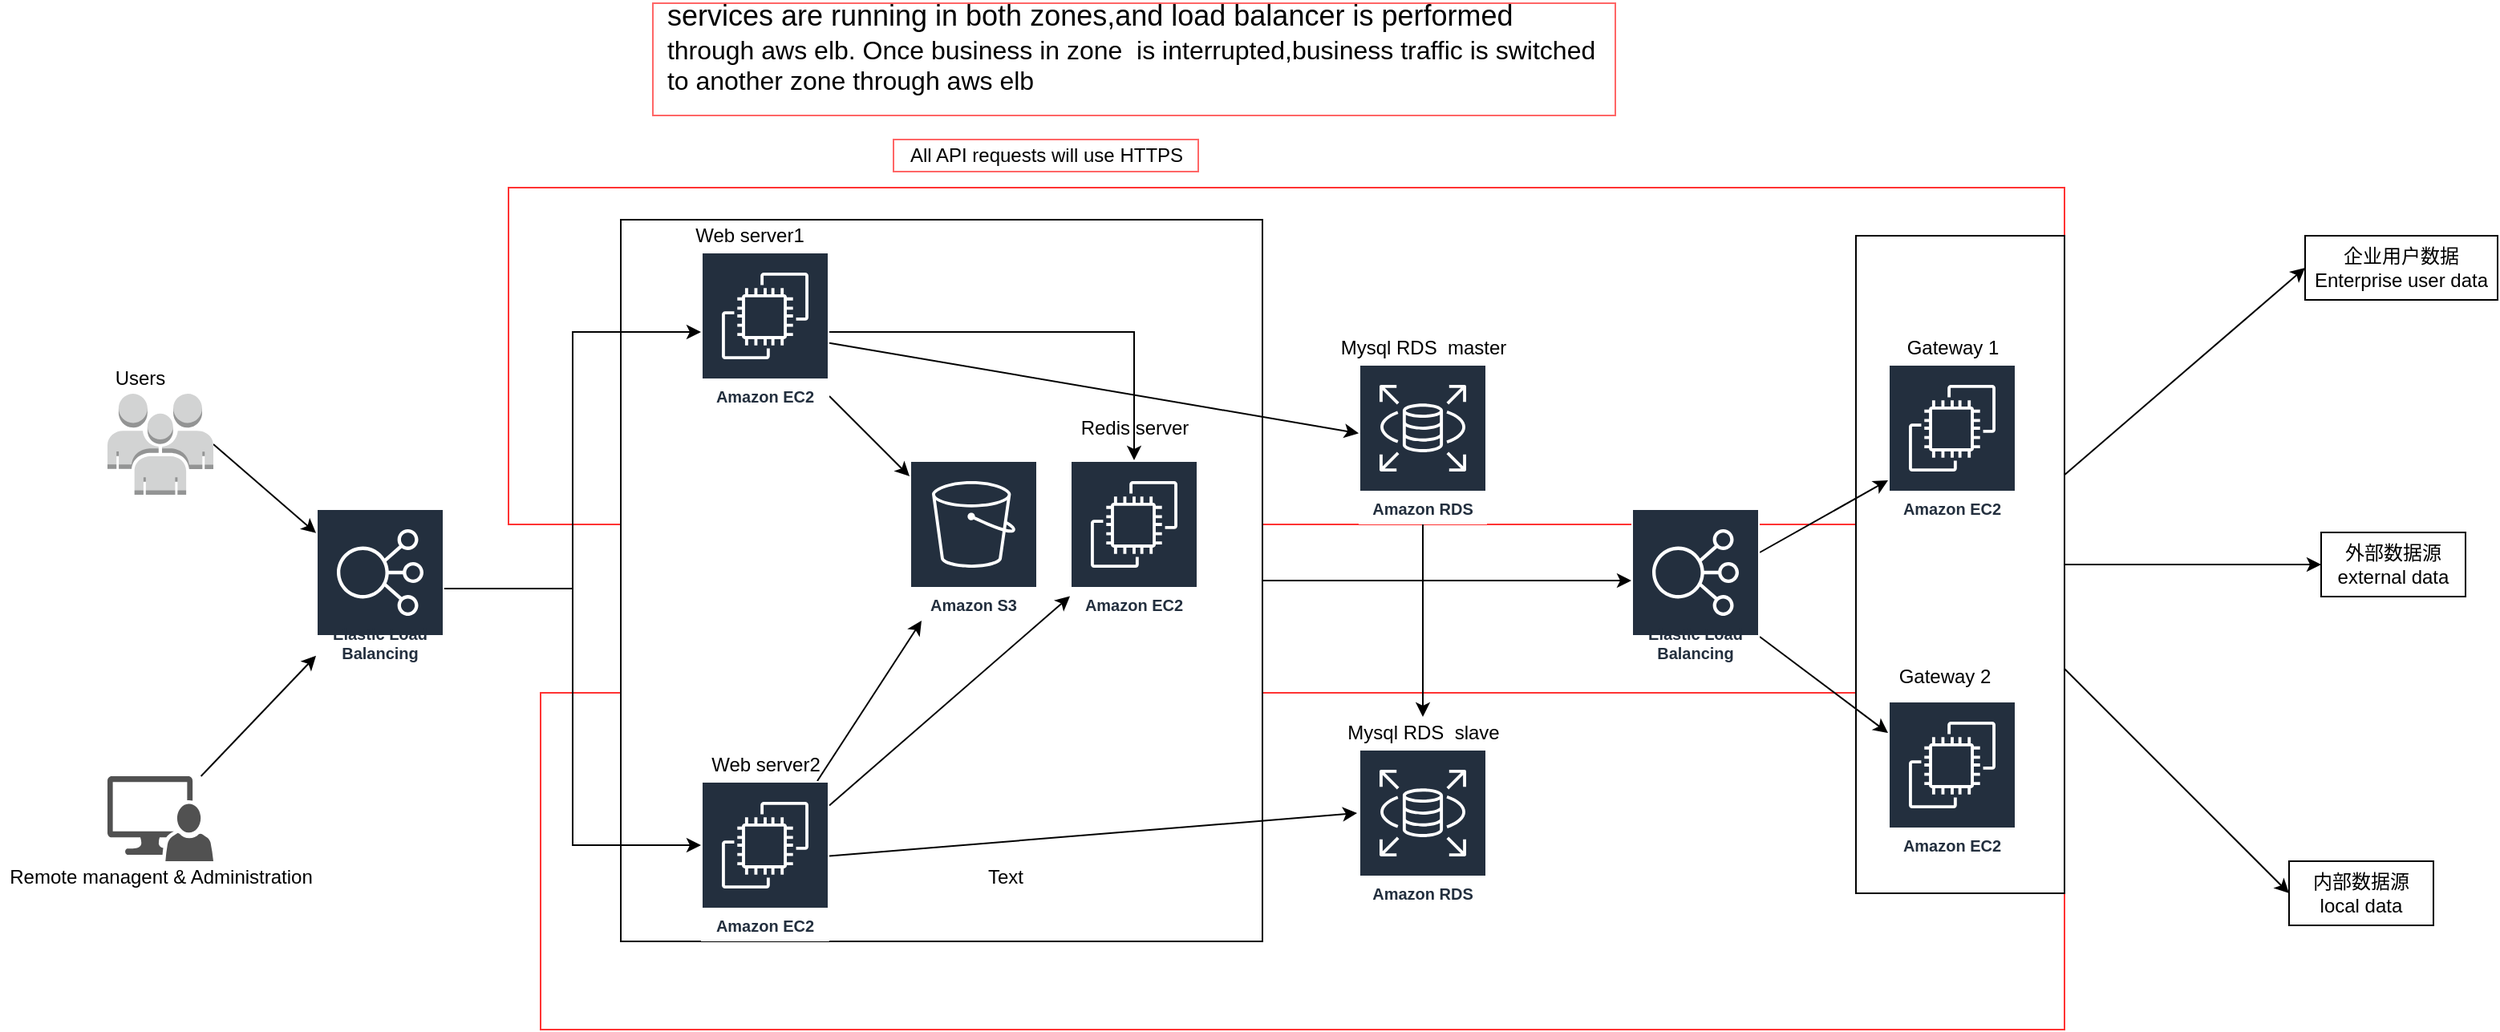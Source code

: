 <mxfile version="13.8.1" type="github">
  <diagram id="rOJX3hNZijKMgnFqBjje" name="Page-1">
    <mxGraphModel dx="1108" dy="450" grid="1" gridSize="10" guides="1" tooltips="1" connect="1" arrows="1" fold="1" page="1" pageScale="1" pageWidth="827" pageHeight="1169" math="0" shadow="0">
      <root>
        <mxCell id="0" />
        <mxCell id="1" parent="0" />
        <mxCell id="Zm7VVup-Eee8MABnJSml-62" value="" style="shape=table;html=1;whiteSpace=wrap;startSize=0;container=1;collapsible=0;childLayout=tableLayout;strokeColor=#FF3333;" parent="1" vertex="1">
          <mxGeometry x="490" y="605" width="950" height="210" as="geometry" />
        </mxCell>
        <mxCell id="Zm7VVup-Eee8MABnJSml-63" value="" style="shape=partialRectangle;html=1;whiteSpace=wrap;collapsible=0;dropTarget=0;pointerEvents=0;fillColor=none;top=0;left=0;bottom=0;right=0;points=[[0,0.5],[1,0.5]];portConstraint=eastwest;" parent="Zm7VVup-Eee8MABnJSml-62" vertex="1">
          <mxGeometry width="950" height="210" as="geometry" />
        </mxCell>
        <mxCell id="Zm7VVup-Eee8MABnJSml-64" value="" style="shape=partialRectangle;html=1;whiteSpace=wrap;connectable=0;overflow=hidden;fillColor=none;top=0;left=0;bottom=0;right=0;strokeColor=#FF3333;" parent="Zm7VVup-Eee8MABnJSml-63" vertex="1">
          <mxGeometry width="950" height="210" as="geometry" />
        </mxCell>
        <mxCell id="Zm7VVup-Eee8MABnJSml-59" value="" style="shape=table;html=1;whiteSpace=wrap;startSize=0;container=1;collapsible=0;childLayout=tableLayout;strokeColor=#FF3333;" parent="1" vertex="1">
          <mxGeometry x="470" y="290" width="970" height="210" as="geometry" />
        </mxCell>
        <mxCell id="Zm7VVup-Eee8MABnJSml-60" value="" style="shape=partialRectangle;html=1;whiteSpace=wrap;collapsible=0;dropTarget=0;pointerEvents=0;fillColor=none;top=0;left=0;bottom=0;right=0;points=[[0,0.5],[1,0.5]];portConstraint=eastwest;" parent="Zm7VVup-Eee8MABnJSml-59" vertex="1">
          <mxGeometry width="970" height="210" as="geometry" />
        </mxCell>
        <mxCell id="Zm7VVup-Eee8MABnJSml-61" value="" style="shape=partialRectangle;html=1;whiteSpace=wrap;connectable=0;overflow=hidden;fillColor=none;top=0;left=0;bottom=0;right=0;strokeColor=#FF3333;" parent="Zm7VVup-Eee8MABnJSml-60" vertex="1">
          <mxGeometry width="970" height="210" as="geometry" />
        </mxCell>
        <mxCell id="Zm7VVup-Eee8MABnJSml-47" style="edgeStyle=none;rounded=0;orthogonalLoop=1;jettySize=auto;html=1;entryX=0;entryY=0.5;entryDx=0;entryDy=0;" parent="1" source="Zm7VVup-Eee8MABnJSml-43" target="Zm7VVup-Eee8MABnJSml-57" edge="1">
          <mxGeometry relative="1" as="geometry">
            <mxPoint x="1560" y="330" as="targetPoint" />
          </mxGeometry>
        </mxCell>
        <mxCell id="Zm7VVup-Eee8MABnJSml-48" style="edgeStyle=none;rounded=0;orthogonalLoop=1;jettySize=auto;html=1;entryX=0;entryY=0.5;entryDx=0;entryDy=0;" parent="1" source="Zm7VVup-Eee8MABnJSml-43" target="Zm7VVup-Eee8MABnJSml-51" edge="1">
          <mxGeometry relative="1" as="geometry">
            <mxPoint x="1560" y="720" as="targetPoint" />
          </mxGeometry>
        </mxCell>
        <mxCell id="Zm7VVup-Eee8MABnJSml-43" value="" style="shape=table;html=1;whiteSpace=wrap;startSize=0;container=1;collapsible=0;childLayout=tableLayout;" parent="1" vertex="1">
          <mxGeometry x="1310" y="320" width="130" height="410" as="geometry" />
        </mxCell>
        <mxCell id="Zm7VVup-Eee8MABnJSml-44" value="" style="shape=partialRectangle;html=1;whiteSpace=wrap;collapsible=0;dropTarget=0;pointerEvents=0;fillColor=none;top=0;left=0;bottom=0;right=0;points=[[0,0.5],[1,0.5]];portConstraint=eastwest;" parent="Zm7VVup-Eee8MABnJSml-43" vertex="1">
          <mxGeometry width="130" height="410" as="geometry" />
        </mxCell>
        <mxCell id="Zm7VVup-Eee8MABnJSml-45" value="" style="shape=partialRectangle;html=1;whiteSpace=wrap;connectable=0;overflow=hidden;fillColor=none;top=0;left=0;bottom=0;right=0;" parent="Zm7VVup-Eee8MABnJSml-44" vertex="1">
          <mxGeometry width="130" height="410" as="geometry" />
        </mxCell>
        <mxCell id="Zm7VVup-Eee8MABnJSml-33" style="edgeStyle=none;rounded=0;orthogonalLoop=1;jettySize=auto;html=1;" parent="1" source="Zm7VVup-Eee8MABnJSml-30" edge="1">
          <mxGeometry relative="1" as="geometry">
            <mxPoint x="1170" y="535" as="targetPoint" />
          </mxGeometry>
        </mxCell>
        <mxCell id="Zm7VVup-Eee8MABnJSml-30" value="" style="shape=table;html=1;whiteSpace=wrap;startSize=0;container=1;collapsible=0;childLayout=tableLayout;" parent="1" vertex="1">
          <mxGeometry x="540" y="310" width="400" height="450" as="geometry" />
        </mxCell>
        <mxCell id="Zm7VVup-Eee8MABnJSml-31" value="" style="shape=partialRectangle;html=1;whiteSpace=wrap;collapsible=0;dropTarget=0;pointerEvents=0;fillColor=none;top=0;left=0;bottom=0;right=0;points=[[0,0.5],[1,0.5]];portConstraint=eastwest;" parent="Zm7VVup-Eee8MABnJSml-30" vertex="1">
          <mxGeometry width="400" height="450" as="geometry" />
        </mxCell>
        <mxCell id="Zm7VVup-Eee8MABnJSml-32" value="" style="shape=partialRectangle;html=1;whiteSpace=wrap;connectable=0;overflow=hidden;fillColor=none;top=0;left=0;bottom=0;right=0;" parent="Zm7VVup-Eee8MABnJSml-31" vertex="1">
          <mxGeometry width="400" height="450" as="geometry" />
        </mxCell>
        <mxCell id="Zm7VVup-Eee8MABnJSml-2" style="edgeStyle=orthogonalEdgeStyle;rounded=0;orthogonalLoop=1;jettySize=auto;html=1;entryX=0;entryY=0.4;entryDx=0;entryDy=0;entryPerimeter=0;" parent="1" source="Zm7VVup-Eee8MABnJSml-1" target="Zm7VVup-Eee8MABnJSml-10" edge="1">
          <mxGeometry relative="1" as="geometry">
            <mxPoint x="580" y="716.5" as="targetPoint" />
            <mxPoint x="290" y="600" as="sourcePoint" />
          </mxGeometry>
        </mxCell>
        <mxCell id="Zm7VVup-Eee8MABnJSml-5" style="edgeStyle=orthogonalEdgeStyle;rounded=0;orthogonalLoop=1;jettySize=auto;html=1;entryX=0;entryY=0.5;entryDx=0;entryDy=0;entryPerimeter=0;" parent="1" source="Zm7VVup-Eee8MABnJSml-1" target="Zm7VVup-Eee8MABnJSml-9" edge="1">
          <mxGeometry relative="1" as="geometry">
            <mxPoint x="570" y="260" as="targetPoint" />
          </mxGeometry>
        </mxCell>
        <mxCell id="Zm7VVup-Eee8MABnJSml-1" value="Elastic Load Balancing" style="outlineConnect=0;fontColor=#232F3E;gradientColor=none;strokeColor=#ffffff;fillColor=#232F3E;dashed=0;verticalLabelPosition=middle;verticalAlign=bottom;align=center;html=1;whiteSpace=wrap;fontSize=10;fontStyle=1;spacing=3;shape=mxgraph.aws4.productIcon;prIcon=mxgraph.aws4.elastic_load_balancing;" parent="1" vertex="1">
          <mxGeometry x="350" y="490" width="80" height="100" as="geometry" />
        </mxCell>
        <mxCell id="Zm7VVup-Eee8MABnJSml-8" value="Amazon S3" style="outlineConnect=0;fontColor=#232F3E;gradientColor=none;strokeColor=#ffffff;fillColor=#232F3E;dashed=0;verticalLabelPosition=middle;verticalAlign=bottom;align=center;html=1;whiteSpace=wrap;fontSize=10;fontStyle=1;spacing=3;shape=mxgraph.aws4.productIcon;prIcon=mxgraph.aws4.s3;" parent="1" vertex="1">
          <mxGeometry x="720" y="460" width="80" height="100" as="geometry" />
        </mxCell>
        <mxCell id="Zm7VVup-Eee8MABnJSml-12" style="edgeStyle=orthogonalEdgeStyle;rounded=0;orthogonalLoop=1;jettySize=auto;html=1;" parent="1" source="Zm7VVup-Eee8MABnJSml-9" target="Zm7VVup-Eee8MABnJSml-11" edge="1">
          <mxGeometry relative="1" as="geometry" />
        </mxCell>
        <mxCell id="Zm7VVup-Eee8MABnJSml-13" style="edgeStyle=none;rounded=0;orthogonalLoop=1;jettySize=auto;html=1;" parent="1" source="Zm7VVup-Eee8MABnJSml-9" target="Zm7VVup-Eee8MABnJSml-8" edge="1">
          <mxGeometry relative="1" as="geometry" />
        </mxCell>
        <mxCell id="Zm7VVup-Eee8MABnJSml-28" style="edgeStyle=none;rounded=0;orthogonalLoop=1;jettySize=auto;html=1;" parent="1" source="Zm7VVup-Eee8MABnJSml-9" edge="1">
          <mxGeometry relative="1" as="geometry">
            <mxPoint x="1000" y="443.171" as="targetPoint" />
          </mxGeometry>
        </mxCell>
        <mxCell id="Zm7VVup-Eee8MABnJSml-9" value="Amazon EC2" style="outlineConnect=0;fontColor=#232F3E;gradientColor=none;strokeColor=#ffffff;fillColor=#232F3E;dashed=0;verticalLabelPosition=middle;verticalAlign=bottom;align=center;html=1;whiteSpace=wrap;fontSize=10;fontStyle=1;spacing=3;shape=mxgraph.aws4.productIcon;prIcon=mxgraph.aws4.ec2;" parent="1" vertex="1">
          <mxGeometry x="590" y="330" width="80" height="100" as="geometry" />
        </mxCell>
        <mxCell id="Zm7VVup-Eee8MABnJSml-16" style="edgeStyle=none;rounded=0;orthogonalLoop=1;jettySize=auto;html=1;" parent="1" source="Zm7VVup-Eee8MABnJSml-10" target="Zm7VVup-Eee8MABnJSml-8" edge="1">
          <mxGeometry relative="1" as="geometry" />
        </mxCell>
        <mxCell id="Zm7VVup-Eee8MABnJSml-17" style="edgeStyle=none;rounded=0;orthogonalLoop=1;jettySize=auto;html=1;" parent="1" source="Zm7VVup-Eee8MABnJSml-10" target="Zm7VVup-Eee8MABnJSml-11" edge="1">
          <mxGeometry relative="1" as="geometry" />
        </mxCell>
        <mxCell id="Zm7VVup-Eee8MABnJSml-26" style="edgeStyle=none;rounded=0;orthogonalLoop=1;jettySize=auto;html=1;entryX=-0.012;entryY=0.4;entryDx=0;entryDy=0;entryPerimeter=0;" parent="1" source="Zm7VVup-Eee8MABnJSml-10" edge="1">
          <mxGeometry relative="1" as="geometry">
            <mxPoint x="999.04" y="680" as="targetPoint" />
          </mxGeometry>
        </mxCell>
        <mxCell id="Zm7VVup-Eee8MABnJSml-10" value="Amazon EC2" style="outlineConnect=0;fontColor=#232F3E;gradientColor=none;strokeColor=#ffffff;fillColor=#232F3E;dashed=0;verticalLabelPosition=middle;verticalAlign=bottom;align=center;html=1;whiteSpace=wrap;fontSize=10;fontStyle=1;spacing=3;shape=mxgraph.aws4.productIcon;prIcon=mxgraph.aws4.ec2;" parent="1" vertex="1">
          <mxGeometry x="590" y="660" width="80" height="100" as="geometry" />
        </mxCell>
        <mxCell id="Zm7VVup-Eee8MABnJSml-11" value="Amazon EC2" style="outlineConnect=0;fontColor=#232F3E;gradientColor=none;strokeColor=#ffffff;fillColor=#232F3E;dashed=0;verticalLabelPosition=middle;verticalAlign=bottom;align=center;html=1;whiteSpace=wrap;fontSize=10;fontStyle=1;spacing=3;shape=mxgraph.aws4.productIcon;prIcon=mxgraph.aws4.ec2;" parent="1" vertex="1">
          <mxGeometry x="820" y="460" width="80" height="100" as="geometry" />
        </mxCell>
        <mxCell id="Zm7VVup-Eee8MABnJSml-14" value="Redis server" style="text;html=1;resizable=0;autosize=1;align=center;verticalAlign=middle;points=[];fillColor=none;strokeColor=none;rounded=0;" parent="1" vertex="1">
          <mxGeometry x="820" y="430" width="80" height="20" as="geometry" />
        </mxCell>
        <mxCell id="Zm7VVup-Eee8MABnJSml-18" value="Web server1" style="text;html=1;resizable=0;autosize=1;align=center;verticalAlign=middle;points=[];fillColor=none;strokeColor=none;rounded=0;" parent="1" vertex="1">
          <mxGeometry x="580" y="310" width="80" height="20" as="geometry" />
        </mxCell>
        <mxCell id="Zm7VVup-Eee8MABnJSml-19" value="Web server2" style="text;html=1;resizable=0;autosize=1;align=center;verticalAlign=middle;points=[];fillColor=none;strokeColor=none;rounded=0;" parent="1" vertex="1">
          <mxGeometry x="590" y="640" width="80" height="20" as="geometry" />
        </mxCell>
        <mxCell id="Zm7VVup-Eee8MABnJSml-29" style="edgeStyle=none;rounded=0;orthogonalLoop=1;jettySize=auto;html=1;" parent="1" target="Zm7VVup-Eee8MABnJSml-25" edge="1">
          <mxGeometry relative="1" as="geometry">
            <mxPoint x="1040" y="500" as="sourcePoint" />
          </mxGeometry>
        </mxCell>
        <mxCell id="Zm7VVup-Eee8MABnJSml-22" value="Mysql RDS&amp;nbsp; master" style="text;html=1;resizable=0;autosize=1;align=center;verticalAlign=middle;points=[];fillColor=none;strokeColor=none;rounded=0;" parent="1" vertex="1">
          <mxGeometry x="980" y="380" width="120" height="20" as="geometry" />
        </mxCell>
        <mxCell id="Zm7VVup-Eee8MABnJSml-25" value="Mysql RDS&amp;nbsp; slave" style="text;html=1;resizable=0;autosize=1;align=center;verticalAlign=middle;points=[];fillColor=none;strokeColor=none;rounded=0;" parent="1" vertex="1">
          <mxGeometry x="985" y="620" width="110" height="20" as="geometry" />
        </mxCell>
        <mxCell id="Zm7VVup-Eee8MABnJSml-37" style="edgeStyle=none;rounded=0;orthogonalLoop=1;jettySize=auto;html=1;" parent="1" source="Zm7VVup-Eee8MABnJSml-34" target="Zm7VVup-Eee8MABnJSml-35" edge="1">
          <mxGeometry relative="1" as="geometry" />
        </mxCell>
        <mxCell id="Zm7VVup-Eee8MABnJSml-38" style="edgeStyle=none;rounded=0;orthogonalLoop=1;jettySize=auto;html=1;" parent="1" source="Zm7VVup-Eee8MABnJSml-34" target="Zm7VVup-Eee8MABnJSml-36" edge="1">
          <mxGeometry relative="1" as="geometry" />
        </mxCell>
        <mxCell id="Zm7VVup-Eee8MABnJSml-34" value="Elastic Load Balancing" style="outlineConnect=0;fontColor=#232F3E;gradientColor=none;strokeColor=#ffffff;fillColor=#232F3E;dashed=0;verticalLabelPosition=middle;verticalAlign=bottom;align=center;html=1;whiteSpace=wrap;fontSize=10;fontStyle=1;spacing=3;shape=mxgraph.aws4.productIcon;prIcon=mxgraph.aws4.elastic_load_balancing;" parent="1" vertex="1">
          <mxGeometry x="1170" y="490" width="80" height="100" as="geometry" />
        </mxCell>
        <mxCell id="Zm7VVup-Eee8MABnJSml-35" value="Amazon EC2" style="outlineConnect=0;fontColor=#232F3E;gradientColor=none;strokeColor=#ffffff;fillColor=#232F3E;dashed=0;verticalLabelPosition=middle;verticalAlign=bottom;align=center;html=1;whiteSpace=wrap;fontSize=10;fontStyle=1;spacing=3;shape=mxgraph.aws4.productIcon;prIcon=mxgraph.aws4.ec2;" parent="1" vertex="1">
          <mxGeometry x="1330" y="400" width="80" height="100" as="geometry" />
        </mxCell>
        <mxCell id="Zm7VVup-Eee8MABnJSml-36" value="Amazon EC2" style="outlineConnect=0;fontColor=#232F3E;gradientColor=none;strokeColor=#ffffff;fillColor=#232F3E;dashed=0;verticalLabelPosition=middle;verticalAlign=bottom;align=center;html=1;whiteSpace=wrap;fontSize=10;fontStyle=1;spacing=3;shape=mxgraph.aws4.productIcon;prIcon=mxgraph.aws4.ec2;" parent="1" vertex="1">
          <mxGeometry x="1330" y="610" width="80" height="100" as="geometry" />
        </mxCell>
        <mxCell id="Zm7VVup-Eee8MABnJSml-39" value="Gateway 1" style="text;html=1;resizable=0;autosize=1;align=center;verticalAlign=middle;points=[];fillColor=none;strokeColor=none;rounded=0;" parent="1" vertex="1">
          <mxGeometry x="1335" y="380" width="70" height="20" as="geometry" />
        </mxCell>
        <mxCell id="Zm7VVup-Eee8MABnJSml-42" value="Gateway 2" style="text;html=1;resizable=0;autosize=1;align=center;verticalAlign=middle;points=[];fillColor=none;strokeColor=none;rounded=0;" parent="1" vertex="1">
          <mxGeometry x="1330" y="585" width="70" height="20" as="geometry" />
        </mxCell>
        <mxCell id="Zm7VVup-Eee8MABnJSml-49" style="edgeStyle=none;rounded=0;orthogonalLoop=1;jettySize=auto;html=1;" parent="1" source="Zm7VVup-Eee8MABnJSml-44" edge="1">
          <mxGeometry relative="1" as="geometry">
            <mxPoint x="1600" y="525" as="targetPoint" />
          </mxGeometry>
        </mxCell>
        <mxCell id="Zm7VVup-Eee8MABnJSml-50" value="" style="shape=table;html=1;whiteSpace=wrap;startSize=0;container=1;collapsible=0;childLayout=tableLayout;" parent="1" vertex="1">
          <mxGeometry x="1580" y="710" width="90" height="40" as="geometry" />
        </mxCell>
        <mxCell id="Zm7VVup-Eee8MABnJSml-51" value="" style="shape=partialRectangle;html=1;whiteSpace=wrap;collapsible=0;dropTarget=0;pointerEvents=0;fillColor=none;top=0;left=0;bottom=0;right=0;points=[[0,0.5],[1,0.5]];portConstraint=eastwest;" parent="Zm7VVup-Eee8MABnJSml-50" vertex="1">
          <mxGeometry width="90" height="40" as="geometry" />
        </mxCell>
        <mxCell id="Zm7VVup-Eee8MABnJSml-52" value="内部数据源&lt;br&gt;local data" style="shape=partialRectangle;html=1;whiteSpace=wrap;connectable=0;overflow=hidden;fillColor=none;top=0;left=0;bottom=0;right=0;" parent="Zm7VVup-Eee8MABnJSml-51" vertex="1">
          <mxGeometry width="90" height="40" as="geometry" />
        </mxCell>
        <mxCell id="Zm7VVup-Eee8MABnJSml-53" value="" style="shape=table;html=1;whiteSpace=wrap;startSize=0;container=1;collapsible=0;childLayout=tableLayout;" parent="1" vertex="1">
          <mxGeometry x="1600" y="505" width="90" height="40" as="geometry" />
        </mxCell>
        <mxCell id="Zm7VVup-Eee8MABnJSml-54" value="" style="shape=partialRectangle;html=1;whiteSpace=wrap;collapsible=0;dropTarget=0;pointerEvents=0;fillColor=none;top=0;left=0;bottom=0;right=0;points=[[0,0.5],[1,0.5]];portConstraint=eastwest;" parent="Zm7VVup-Eee8MABnJSml-53" vertex="1">
          <mxGeometry width="90" height="40" as="geometry" />
        </mxCell>
        <mxCell id="Zm7VVup-Eee8MABnJSml-55" value="外部数据源&lt;br&gt;external data" style="shape=partialRectangle;html=1;whiteSpace=wrap;connectable=0;overflow=hidden;fillColor=none;top=0;left=0;bottom=0;right=0;" parent="Zm7VVup-Eee8MABnJSml-54" vertex="1">
          <mxGeometry width="90" height="40" as="geometry" />
        </mxCell>
        <mxCell id="Zm7VVup-Eee8MABnJSml-56" value="" style="shape=table;html=1;whiteSpace=wrap;startSize=0;container=1;collapsible=0;childLayout=tableLayout;" parent="1" vertex="1">
          <mxGeometry x="1590" y="320" width="120" height="40" as="geometry" />
        </mxCell>
        <mxCell id="Zm7VVup-Eee8MABnJSml-57" value="" style="shape=partialRectangle;html=1;whiteSpace=wrap;collapsible=0;dropTarget=0;pointerEvents=0;fillColor=none;top=0;left=0;bottom=0;right=0;points=[[0,0.5],[1,0.5]];portConstraint=eastwest;" parent="Zm7VVup-Eee8MABnJSml-56" vertex="1">
          <mxGeometry width="120" height="40" as="geometry" />
        </mxCell>
        <mxCell id="Zm7VVup-Eee8MABnJSml-58" value="企业用户数据&lt;br&gt;Enterprise user data" style="shape=partialRectangle;html=1;whiteSpace=wrap;connectable=0;overflow=hidden;fillColor=none;top=0;left=0;bottom=0;right=0;" parent="Zm7VVup-Eee8MABnJSml-57" vertex="1">
          <mxGeometry width="120" height="40" as="geometry" />
        </mxCell>
        <mxCell id="Zm7VVup-Eee8MABnJSml-68" value="&lt;div style=&quot;text-align: justify&quot;&gt;&lt;/div&gt;&lt;font&gt;&lt;div style=&quot;text-align: justify&quot;&gt;&lt;font style=&quot;font-size: 18px&quot;&gt;services are running in both zones,and load balancer is performed&lt;/font&gt;&lt;/div&gt;&lt;div style=&quot;text-align: justify&quot;&gt;&lt;span&gt;&lt;font size=&quot;3&quot;&gt;through aws elb. Once business in zone&amp;nbsp; is interrupted,business traffic is switched&amp;nbsp;&lt;/font&gt;&lt;/span&gt;&lt;/div&gt;&lt;div style=&quot;text-align: justify&quot;&gt;&lt;span&gt;&lt;font size=&quot;3&quot;&gt;to another zone through aws elb&amp;nbsp;&lt;/font&gt;&lt;/span&gt;&lt;/div&gt;&lt;br&gt;&lt;/font&gt;" style="text;html=1;resizable=0;autosize=1;align=center;verticalAlign=middle;points=[];fillColor=none;strokeColor=#FF6666;rounded=0;" parent="1" vertex="1">
          <mxGeometry x="560" y="175" width="600" height="70" as="geometry" />
        </mxCell>
        <mxCell id="Zm7VVup-Eee8MABnJSml-72" style="edgeStyle=none;rounded=0;orthogonalLoop=1;jettySize=auto;html=1;exitX=1;exitY=0.5;exitDx=0;exitDy=0;exitPerimeter=0;" parent="1" source="Zm7VVup-Eee8MABnJSml-70" target="Zm7VVup-Eee8MABnJSml-1" edge="1">
          <mxGeometry relative="1" as="geometry" />
        </mxCell>
        <mxCell id="Zm7VVup-Eee8MABnJSml-70" value="" style="outlineConnect=0;dashed=0;verticalLabelPosition=bottom;verticalAlign=top;align=center;html=1;shape=mxgraph.aws3.users;fillColor=#D2D3D3;gradientColor=none;rounded=0;strokeColor=#FF6666;" parent="1" vertex="1">
          <mxGeometry x="220" y="418.5" width="66" height="63" as="geometry" />
        </mxCell>
        <mxCell id="Zm7VVup-Eee8MABnJSml-73" style="edgeStyle=none;rounded=0;orthogonalLoop=1;jettySize=auto;html=1;" parent="1" source="Zm7VVup-Eee8MABnJSml-71" target="Zm7VVup-Eee8MABnJSml-1" edge="1">
          <mxGeometry relative="1" as="geometry" />
        </mxCell>
        <mxCell id="Zm7VVup-Eee8MABnJSml-71" value="" style="pointerEvents=1;shadow=0;dashed=0;html=1;strokeColor=none;labelPosition=center;verticalLabelPosition=bottom;verticalAlign=top;align=center;fillColor=#515151;shape=mxgraph.mscae.system_center.admin_console;rounded=0;" parent="1" vertex="1">
          <mxGeometry x="220" y="657" width="66" height="53" as="geometry" />
        </mxCell>
        <mxCell id="Zm7VVup-Eee8MABnJSml-74" value="Remote managent &amp;amp; Administration" style="text;html=1;resizable=0;autosize=1;align=center;verticalAlign=middle;points=[];fillColor=none;strokeColor=none;rounded=0;" parent="1" vertex="1">
          <mxGeometry x="153" y="710" width="200" height="20" as="geometry" />
        </mxCell>
        <mxCell id="Zm7VVup-Eee8MABnJSml-76" value="Users" style="text;html=1;resizable=0;autosize=1;align=center;verticalAlign=middle;points=[];fillColor=none;strokeColor=none;rounded=0;" parent="1" vertex="1">
          <mxGeometry x="215" y="398.5" width="50" height="20" as="geometry" />
        </mxCell>
        <mxCell id="0zqil9ZWcp2BZfP9a214-1" value="Amazon RDS" style="outlineConnect=0;fontColor=#232F3E;gradientColor=none;strokeColor=#ffffff;fillColor=#232F3E;dashed=0;verticalLabelPosition=middle;verticalAlign=bottom;align=center;html=1;whiteSpace=wrap;fontSize=10;fontStyle=1;spacing=3;shape=mxgraph.aws4.productIcon;prIcon=mxgraph.aws4.rds;" vertex="1" parent="1">
          <mxGeometry x="1000" y="640" width="80" height="100" as="geometry" />
        </mxCell>
        <mxCell id="0zqil9ZWcp2BZfP9a214-3" value="Amazon RDS" style="outlineConnect=0;fontColor=#232F3E;gradientColor=none;strokeColor=#ffffff;fillColor=#232F3E;dashed=0;verticalLabelPosition=middle;verticalAlign=bottom;align=center;html=1;whiteSpace=wrap;fontSize=10;fontStyle=1;spacing=3;shape=mxgraph.aws4.productIcon;prIcon=mxgraph.aws4.rds;" vertex="1" parent="1">
          <mxGeometry x="1000" y="400" width="80" height="100" as="geometry" />
        </mxCell>
        <mxCell id="0zqil9ZWcp2BZfP9a214-5" value="Text" style="text;html=1;strokeColor=none;fillColor=none;align=center;verticalAlign=middle;whiteSpace=wrap;rounded=0;" vertex="1" parent="1">
          <mxGeometry x="760" y="710" width="40" height="20" as="geometry" />
        </mxCell>
        <mxCell id="0zqil9ZWcp2BZfP9a214-12" value="&lt;div style=&quot;text-align: justify&quot;&gt;&lt;/div&gt;&lt;font&gt;&lt;div style=&quot;text-align: justify&quot;&gt;&lt;/div&gt;&lt;span style=&quot;font-family: &amp;#34;helvetica&amp;#34;&quot;&gt;All API requests will use HTTPS&lt;/span&gt;&lt;br&gt;&lt;/font&gt;" style="text;html=1;resizable=0;autosize=1;align=center;verticalAlign=middle;points=[];fillColor=none;strokeColor=#FF6666;rounded=0;" vertex="1" parent="1">
          <mxGeometry x="710" y="260" width="190" height="20" as="geometry" />
        </mxCell>
      </root>
    </mxGraphModel>
  </diagram>
</mxfile>
